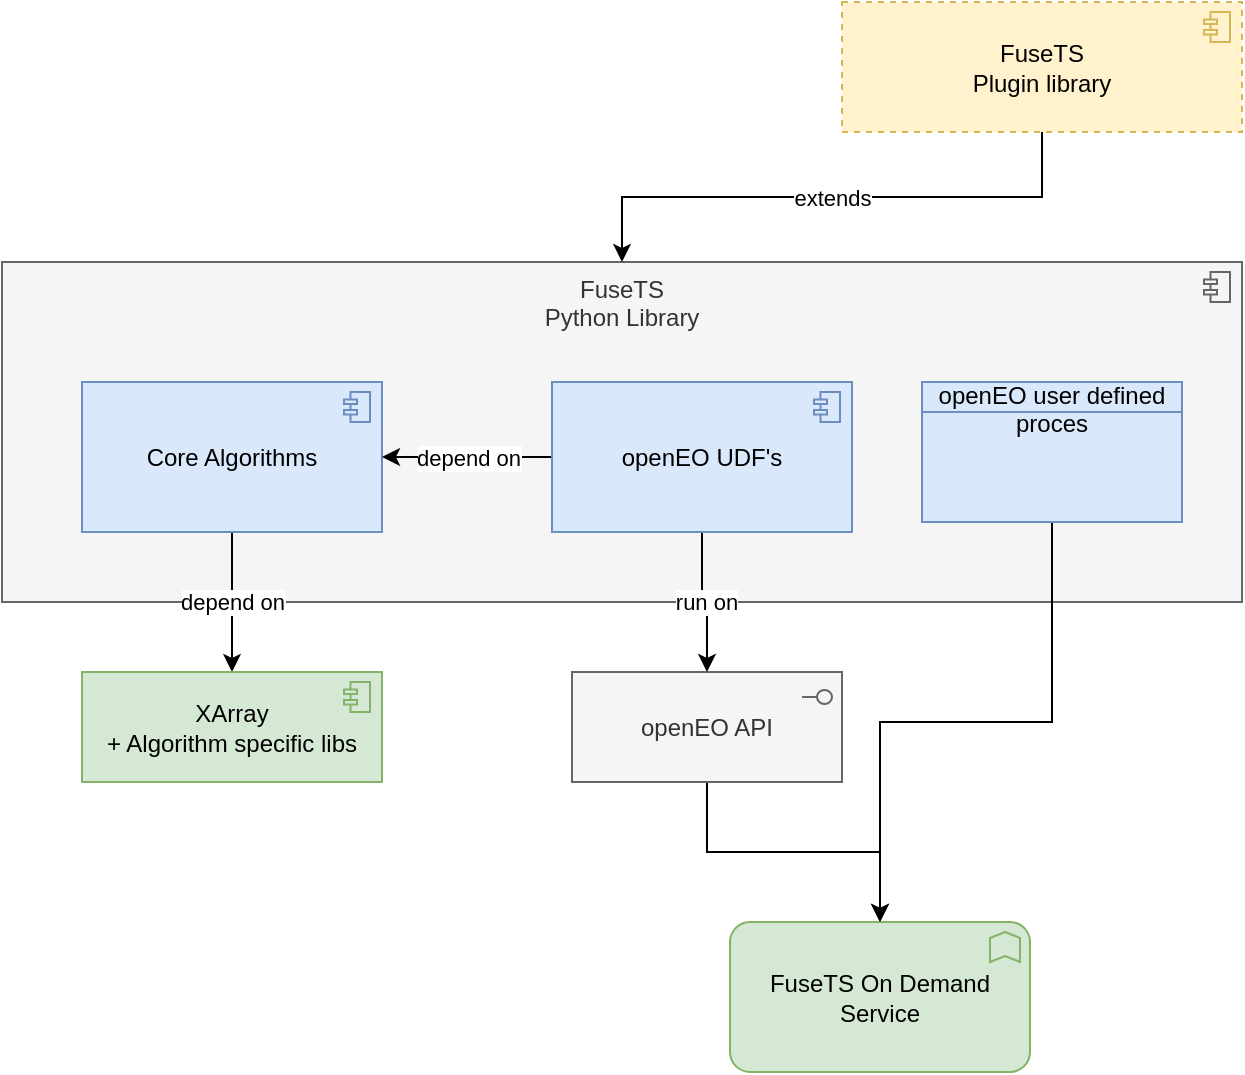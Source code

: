 <mxfile version="17.1.3" type="github">
  <diagram id="BkTOFT6IgvxsWkJbgHJM" name="Page-1">
    <mxGraphModel dx="2062" dy="1158" grid="1" gridSize="10" guides="1" tooltips="1" connect="1" arrows="1" fold="1" page="1" pageScale="1" pageWidth="827" pageHeight="1169" math="0" shadow="0">
      <root>
        <mxCell id="0" />
        <mxCell id="1" parent="0" />
        <mxCell id="_dGtOHB_N1j4_Lg7Juu6-8" value="FuseTS&lt;br&gt;Python Library" style="html=1;outlineConnect=0;whiteSpace=wrap;fillColor=#f5f5f5;shape=mxgraph.archimate3.application;appType=comp;archiType=square;strokeColor=#666666;horizontal=1;verticalAlign=top;fontColor=#333333;" vertex="1" parent="1">
          <mxGeometry x="50" y="600" width="620" height="170" as="geometry" />
        </mxCell>
        <mxCell id="_dGtOHB_N1j4_Lg7Juu6-21" style="edgeStyle=orthogonalEdgeStyle;rounded=0;orthogonalLoop=1;jettySize=auto;html=1;" edge="1" parent="1" source="_dGtOHB_N1j4_Lg7Juu6-9" target="_dGtOHB_N1j4_Lg7Juu6-19">
          <mxGeometry relative="1" as="geometry" />
        </mxCell>
        <mxCell id="_dGtOHB_N1j4_Lg7Juu6-9" value="openEO API" style="html=1;outlineConnect=0;whiteSpace=wrap;fillColor=#f5f5f5;shape=mxgraph.archimate3.application;appType=interface;archiType=square;fontColor=#333333;strokeColor=#666666;" vertex="1" parent="1">
          <mxGeometry x="335" y="805" width="135" height="55" as="geometry" />
        </mxCell>
        <mxCell id="_dGtOHB_N1j4_Lg7Juu6-15" value="depend on" style="edgeStyle=orthogonalEdgeStyle;rounded=0;orthogonalLoop=1;jettySize=auto;html=1;" edge="1" parent="1" source="_dGtOHB_N1j4_Lg7Juu6-10" target="_dGtOHB_N1j4_Lg7Juu6-14">
          <mxGeometry relative="1" as="geometry" />
        </mxCell>
        <mxCell id="_dGtOHB_N1j4_Lg7Juu6-10" value="Core Algorithms" style="html=1;outlineConnect=0;whiteSpace=wrap;fillColor=#dae8fc;shape=mxgraph.archimate3.application;appType=comp;archiType=square;strokeColor=#6c8ebf;" vertex="1" parent="1">
          <mxGeometry x="90" y="660" width="150" height="75" as="geometry" />
        </mxCell>
        <mxCell id="_dGtOHB_N1j4_Lg7Juu6-12" value="depend on" style="edgeStyle=orthogonalEdgeStyle;rounded=0;orthogonalLoop=1;jettySize=auto;html=1;entryX=1;entryY=0.5;entryDx=0;entryDy=0;entryPerimeter=0;" edge="1" parent="1" source="_dGtOHB_N1j4_Lg7Juu6-11" target="_dGtOHB_N1j4_Lg7Juu6-10">
          <mxGeometry relative="1" as="geometry" />
        </mxCell>
        <mxCell id="_dGtOHB_N1j4_Lg7Juu6-13" value="run on" style="edgeStyle=orthogonalEdgeStyle;rounded=0;orthogonalLoop=1;jettySize=auto;html=1;" edge="1" parent="1" source="_dGtOHB_N1j4_Lg7Juu6-11" target="_dGtOHB_N1j4_Lg7Juu6-9">
          <mxGeometry relative="1" as="geometry" />
        </mxCell>
        <mxCell id="_dGtOHB_N1j4_Lg7Juu6-11" value="openEO UDF&#39;s" style="html=1;outlineConnect=0;whiteSpace=wrap;fillColor=#dae8fc;shape=mxgraph.archimate3.application;appType=comp;archiType=square;strokeColor=#6c8ebf;" vertex="1" parent="1">
          <mxGeometry x="325" y="660" width="150" height="75" as="geometry" />
        </mxCell>
        <mxCell id="_dGtOHB_N1j4_Lg7Juu6-14" value="XArray&lt;br&gt;+ Algorithm specific libs" style="html=1;outlineConnect=0;whiteSpace=wrap;fillColor=#d5e8d4;shape=mxgraph.archimate3.application;appType=comp;archiType=square;strokeColor=#82b366;" vertex="1" parent="1">
          <mxGeometry x="90" y="805" width="150" height="55" as="geometry" />
        </mxCell>
        <mxCell id="_dGtOHB_N1j4_Lg7Juu6-17" value="extends" style="edgeStyle=orthogonalEdgeStyle;rounded=0;orthogonalLoop=1;jettySize=auto;html=1;" edge="1" parent="1" source="_dGtOHB_N1j4_Lg7Juu6-16" target="_dGtOHB_N1j4_Lg7Juu6-8">
          <mxGeometry relative="1" as="geometry" />
        </mxCell>
        <mxCell id="_dGtOHB_N1j4_Lg7Juu6-16" value="FuseTS&lt;br&gt;Plugin library" style="html=1;outlineConnect=0;whiteSpace=wrap;fillColor=#fff2cc;shape=mxgraph.archimate3.application;appType=comp;archiType=square;dashed=1;strokeColor=#d6b656;" vertex="1" parent="1">
          <mxGeometry x="470" y="470" width="200" height="65" as="geometry" />
        </mxCell>
        <mxCell id="_dGtOHB_N1j4_Lg7Juu6-19" value="FuseTS On Demand Service" style="html=1;outlineConnect=0;whiteSpace=wrap;fillColor=#d5e8d4;shape=mxgraph.archimate3.application;appType=func;archiType=rounded;strokeColor=#82b366;" vertex="1" parent="1">
          <mxGeometry x="414" y="930" width="150" height="75" as="geometry" />
        </mxCell>
        <mxCell id="_dGtOHB_N1j4_Lg7Juu6-22" style="edgeStyle=orthogonalEdgeStyle;rounded=0;orthogonalLoop=1;jettySize=auto;html=1;" edge="1" parent="1" source="_dGtOHB_N1j4_Lg7Juu6-20" target="_dGtOHB_N1j4_Lg7Juu6-19">
          <mxGeometry relative="1" as="geometry" />
        </mxCell>
        <mxCell id="_dGtOHB_N1j4_Lg7Juu6-20" value="openEO user defined proces" style="html=1;outlineConnect=0;whiteSpace=wrap;fillColor=#dae8fc;shape=mxgraph.archimate3.businessObject;overflow=fill;strokeColor=#6c8ebf;" vertex="1" parent="1">
          <mxGeometry x="510" y="660" width="130" height="70" as="geometry" />
        </mxCell>
      </root>
    </mxGraphModel>
  </diagram>
</mxfile>
